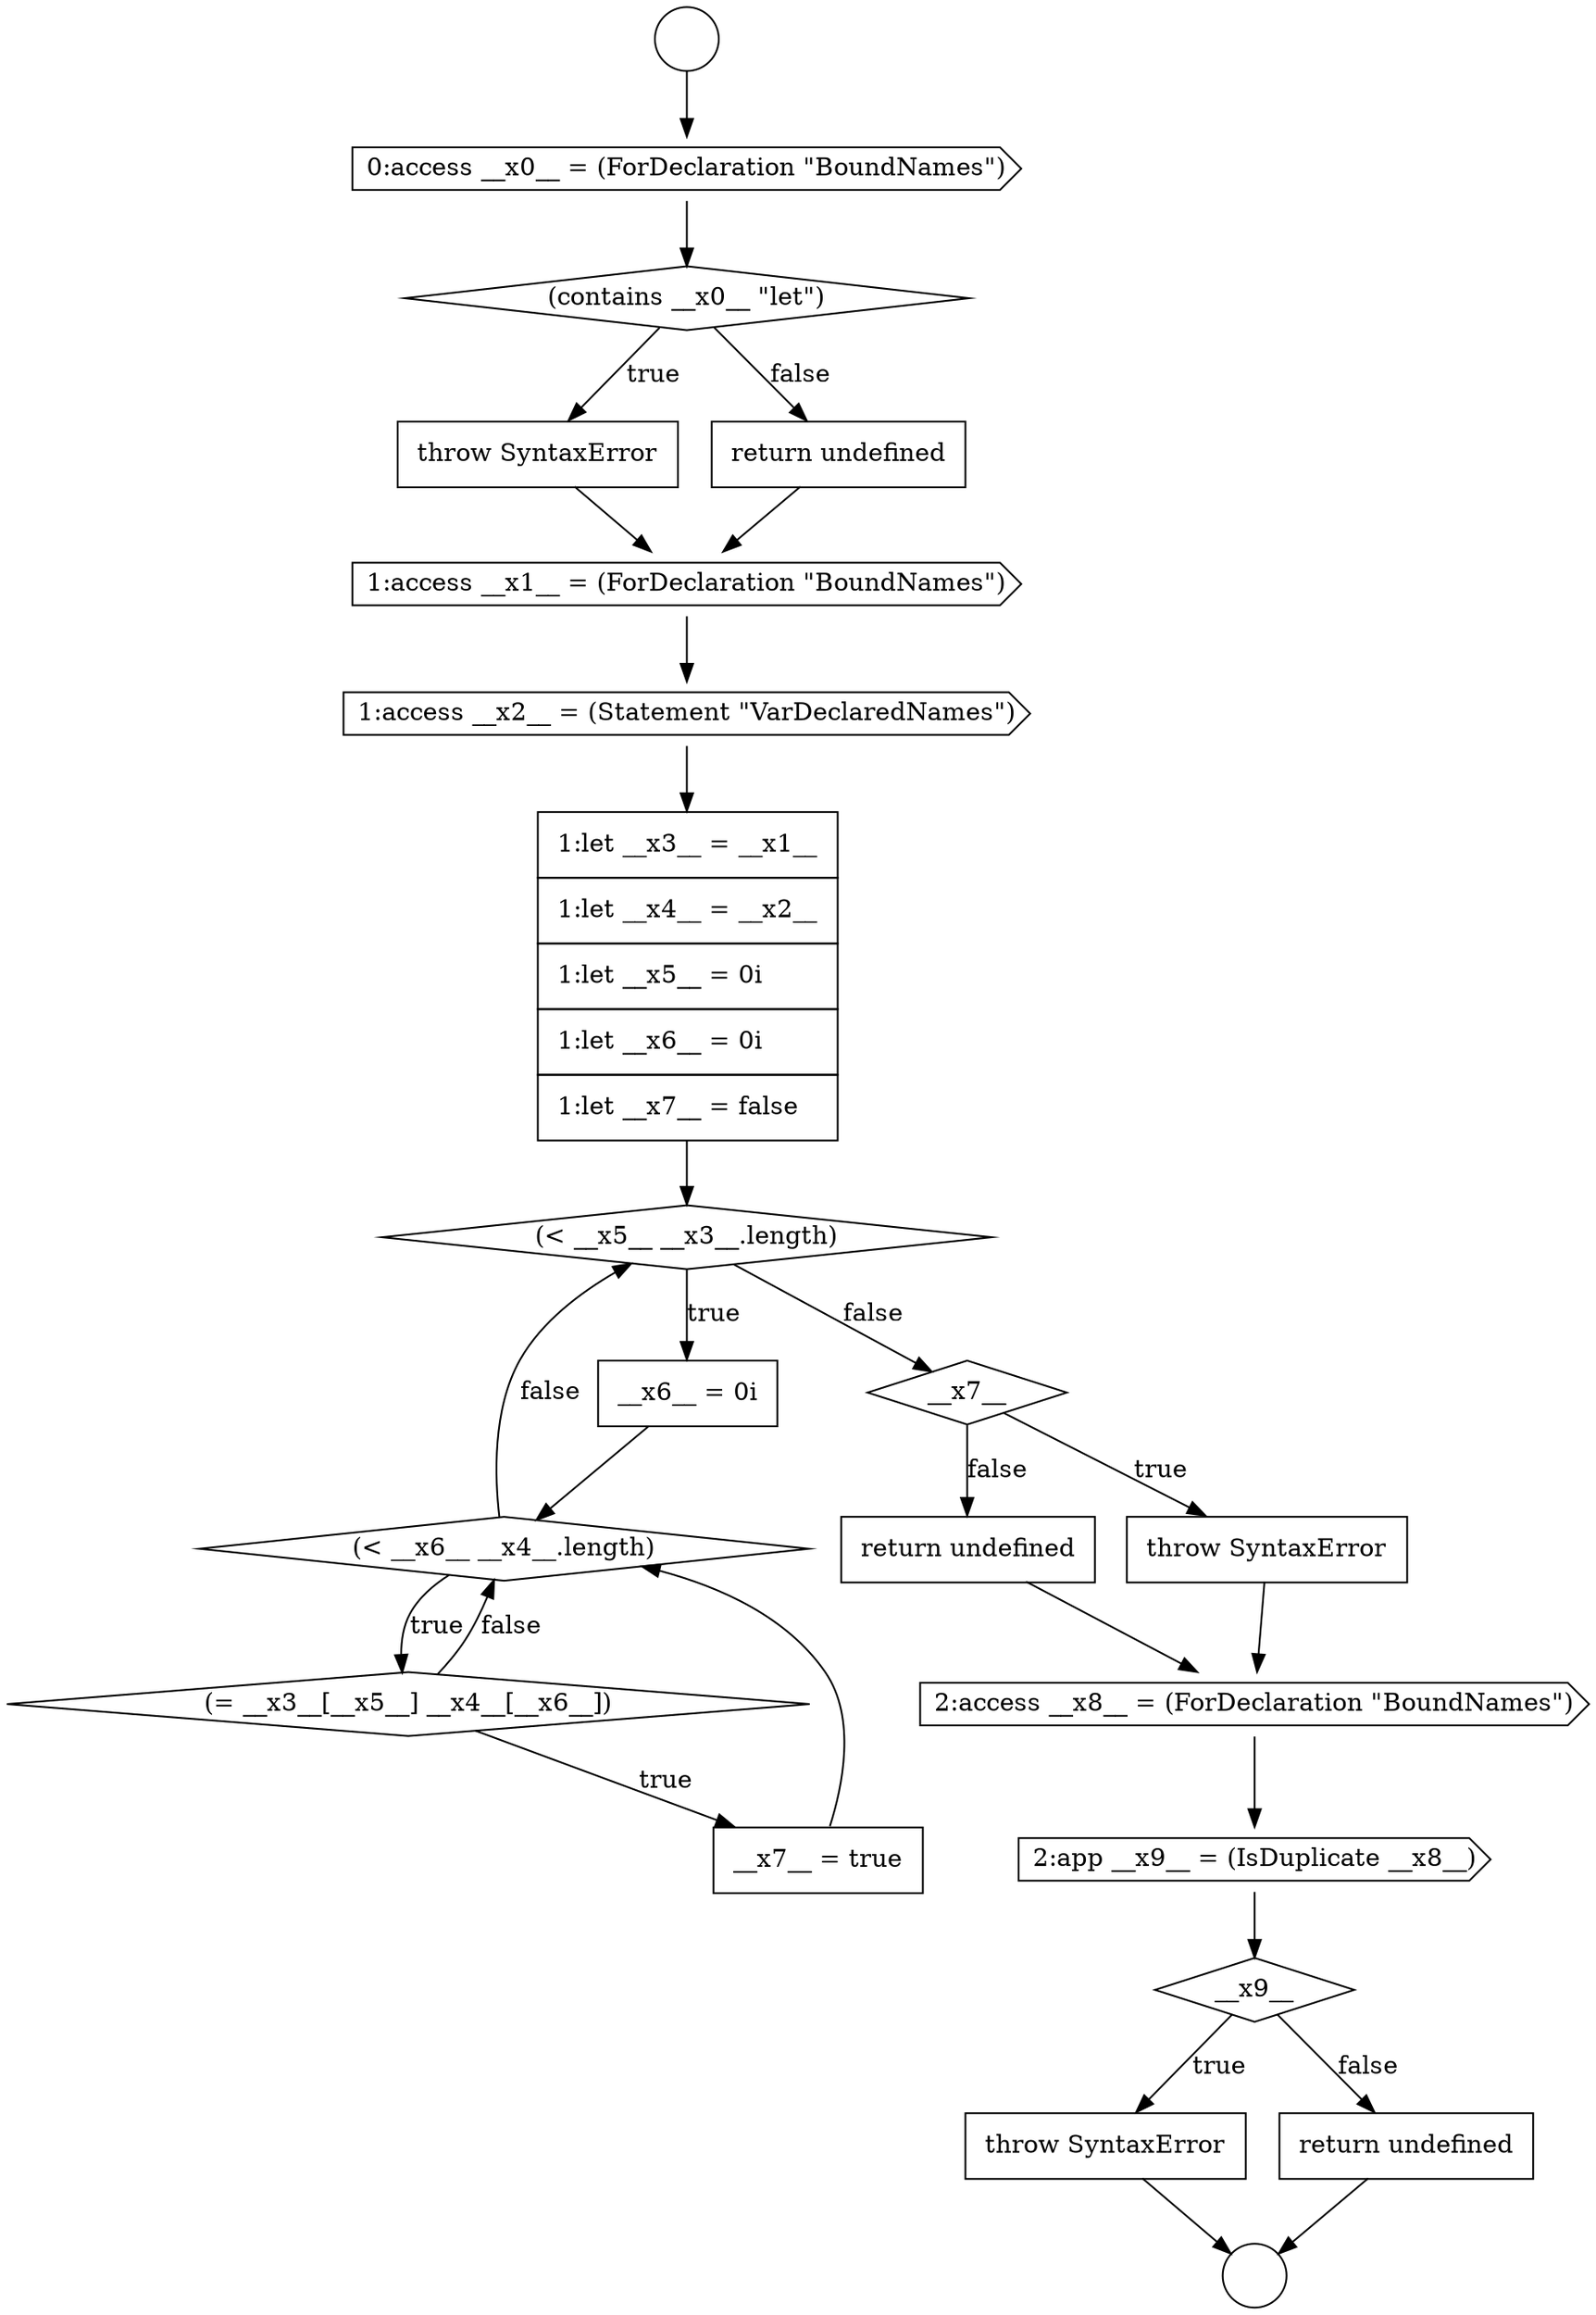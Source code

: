 digraph {
  node17243 [shape=circle label=" " color="black" fillcolor="white" style=filled]
  node17245 [shape=diamond, label=<<font color="black">(contains __x0__ &quot;let&quot;)</font>> color="black" fillcolor="white" style=filled]
  node17254 [shape=diamond, label=<<font color="black">(= __x3__[__x5__] __x4__[__x6__])</font>> color="black" fillcolor="white" style=filled]
  node17260 [shape=cds, label=<<font color="black">2:app __x9__ = (IsDuplicate __x8__)</font>> color="black" fillcolor="white" style=filled]
  node17262 [shape=none, margin=0, label=<<font color="black">
    <table border="0" cellborder="1" cellspacing="0" cellpadding="10">
      <tr><td align="left">throw SyntaxError</td></tr>
    </table>
  </font>> color="black" fillcolor="white" style=filled]
  node17252 [shape=none, margin=0, label=<<font color="black">
    <table border="0" cellborder="1" cellspacing="0" cellpadding="10">
      <tr><td align="left">__x6__ = 0i</td></tr>
    </table>
  </font>> color="black" fillcolor="white" style=filled]
  node17256 [shape=diamond, label=<<font color="black">__x7__</font>> color="black" fillcolor="white" style=filled]
  node17253 [shape=diamond, label=<<font color="black">(&lt; __x6__ __x4__.length)</font>> color="black" fillcolor="white" style=filled]
  node17246 [shape=none, margin=0, label=<<font color="black">
    <table border="0" cellborder="1" cellspacing="0" cellpadding="10">
      <tr><td align="left">throw SyntaxError</td></tr>
    </table>
  </font>> color="black" fillcolor="white" style=filled]
  node17258 [shape=none, margin=0, label=<<font color="black">
    <table border="0" cellborder="1" cellspacing="0" cellpadding="10">
      <tr><td align="left">return undefined</td></tr>
    </table>
  </font>> color="black" fillcolor="white" style=filled]
  node17257 [shape=none, margin=0, label=<<font color="black">
    <table border="0" cellborder="1" cellspacing="0" cellpadding="10">
      <tr><td align="left">throw SyntaxError</td></tr>
    </table>
  </font>> color="black" fillcolor="white" style=filled]
  node17242 [shape=circle label=" " color="black" fillcolor="white" style=filled]
  node17261 [shape=diamond, label=<<font color="black">__x9__</font>> color="black" fillcolor="white" style=filled]
  node17250 [shape=none, margin=0, label=<<font color="black">
    <table border="0" cellborder="1" cellspacing="0" cellpadding="10">
      <tr><td align="left">1:let __x3__ = __x1__</td></tr>
      <tr><td align="left">1:let __x4__ = __x2__</td></tr>
      <tr><td align="left">1:let __x5__ = 0i</td></tr>
      <tr><td align="left">1:let __x6__ = 0i</td></tr>
      <tr><td align="left">1:let __x7__ = false</td></tr>
    </table>
  </font>> color="black" fillcolor="white" style=filled]
  node17263 [shape=none, margin=0, label=<<font color="black">
    <table border="0" cellborder="1" cellspacing="0" cellpadding="10">
      <tr><td align="left">return undefined</td></tr>
    </table>
  </font>> color="black" fillcolor="white" style=filled]
  node17248 [shape=cds, label=<<font color="black">1:access __x1__ = (ForDeclaration &quot;BoundNames&quot;)</font>> color="black" fillcolor="white" style=filled]
  node17251 [shape=diamond, label=<<font color="black">(&lt; __x5__ __x3__.length)</font>> color="black" fillcolor="white" style=filled]
  node17244 [shape=cds, label=<<font color="black">0:access __x0__ = (ForDeclaration &quot;BoundNames&quot;)</font>> color="black" fillcolor="white" style=filled]
  node17249 [shape=cds, label=<<font color="black">1:access __x2__ = (Statement &quot;VarDeclaredNames&quot;)</font>> color="black" fillcolor="white" style=filled]
  node17255 [shape=none, margin=0, label=<<font color="black">
    <table border="0" cellborder="1" cellspacing="0" cellpadding="10">
      <tr><td align="left">__x7__ = true</td></tr>
    </table>
  </font>> color="black" fillcolor="white" style=filled]
  node17247 [shape=none, margin=0, label=<<font color="black">
    <table border="0" cellborder="1" cellspacing="0" cellpadding="10">
      <tr><td align="left">return undefined</td></tr>
    </table>
  </font>> color="black" fillcolor="white" style=filled]
  node17259 [shape=cds, label=<<font color="black">2:access __x8__ = (ForDeclaration &quot;BoundNames&quot;)</font>> color="black" fillcolor="white" style=filled]
  node17249 -> node17250 [ color="black"]
  node17250 -> node17251 [ color="black"]
  node17253 -> node17254 [label=<<font color="black">true</font>> color="black"]
  node17253 -> node17251 [label=<<font color="black">false</font>> color="black"]
  node17261 -> node17262 [label=<<font color="black">true</font>> color="black"]
  node17261 -> node17263 [label=<<font color="black">false</font>> color="black"]
  node17247 -> node17248 [ color="black"]
  node17244 -> node17245 [ color="black"]
  node17257 -> node17259 [ color="black"]
  node17263 -> node17243 [ color="black"]
  node17262 -> node17243 [ color="black"]
  node17256 -> node17257 [label=<<font color="black">true</font>> color="black"]
  node17256 -> node17258 [label=<<font color="black">false</font>> color="black"]
  node17259 -> node17260 [ color="black"]
  node17251 -> node17252 [label=<<font color="black">true</font>> color="black"]
  node17251 -> node17256 [label=<<font color="black">false</font>> color="black"]
  node17258 -> node17259 [ color="black"]
  node17242 -> node17244 [ color="black"]
  node17246 -> node17248 [ color="black"]
  node17260 -> node17261 [ color="black"]
  node17248 -> node17249 [ color="black"]
  node17255 -> node17253 [ color="black"]
  node17252 -> node17253 [ color="black"]
  node17254 -> node17255 [label=<<font color="black">true</font>> color="black"]
  node17254 -> node17253 [label=<<font color="black">false</font>> color="black"]
  node17245 -> node17246 [label=<<font color="black">true</font>> color="black"]
  node17245 -> node17247 [label=<<font color="black">false</font>> color="black"]
}
